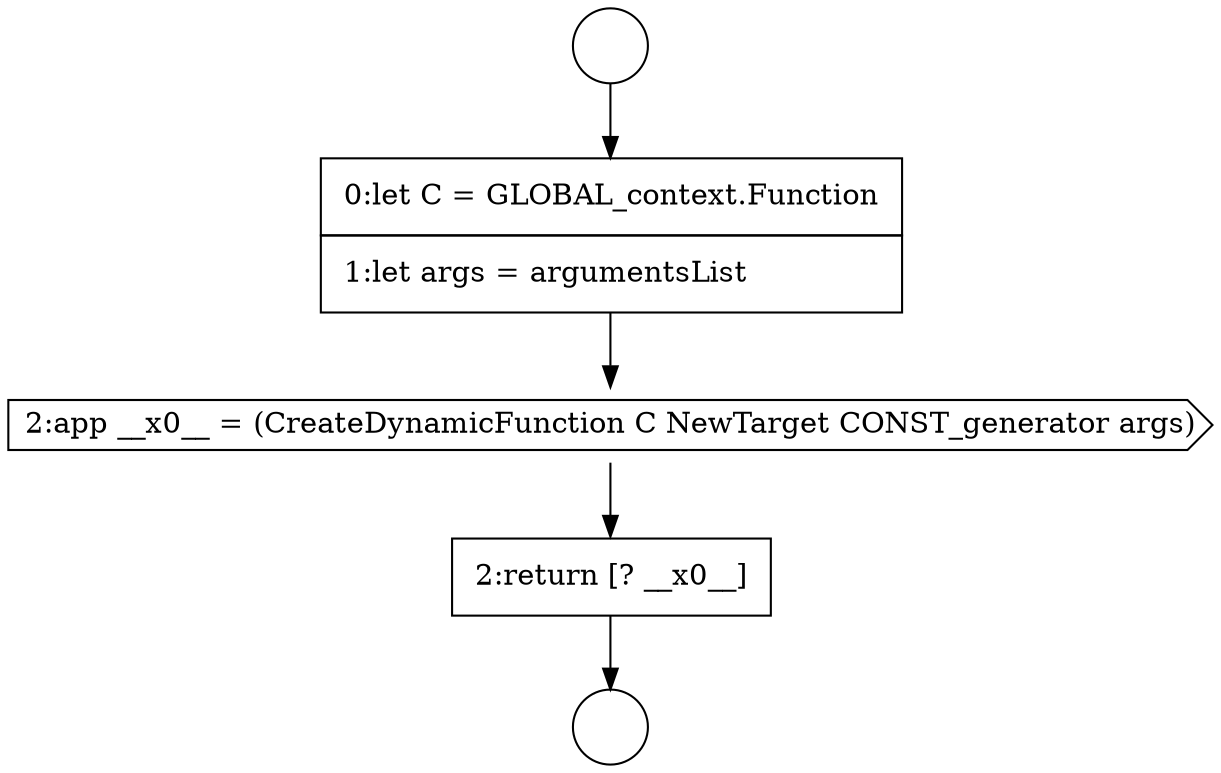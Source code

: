 digraph {
  node19155 [shape=cds, label=<<font color="black">2:app __x0__ = (CreateDynamicFunction C NewTarget CONST_generator args)</font>> color="black" fillcolor="white" style=filled]
  node19152 [shape=circle label=" " color="black" fillcolor="white" style=filled]
  node19154 [shape=none, margin=0, label=<<font color="black">
    <table border="0" cellborder="1" cellspacing="0" cellpadding="10">
      <tr><td align="left">0:let C = GLOBAL_context.Function</td></tr>
      <tr><td align="left">1:let args = argumentsList</td></tr>
    </table>
  </font>> color="black" fillcolor="white" style=filled]
  node19153 [shape=circle label=" " color="black" fillcolor="white" style=filled]
  node19156 [shape=none, margin=0, label=<<font color="black">
    <table border="0" cellborder="1" cellspacing="0" cellpadding="10">
      <tr><td align="left">2:return [? __x0__]</td></tr>
    </table>
  </font>> color="black" fillcolor="white" style=filled]
  node19152 -> node19154 [ color="black"]
  node19154 -> node19155 [ color="black"]
  node19155 -> node19156 [ color="black"]
  node19156 -> node19153 [ color="black"]
}
